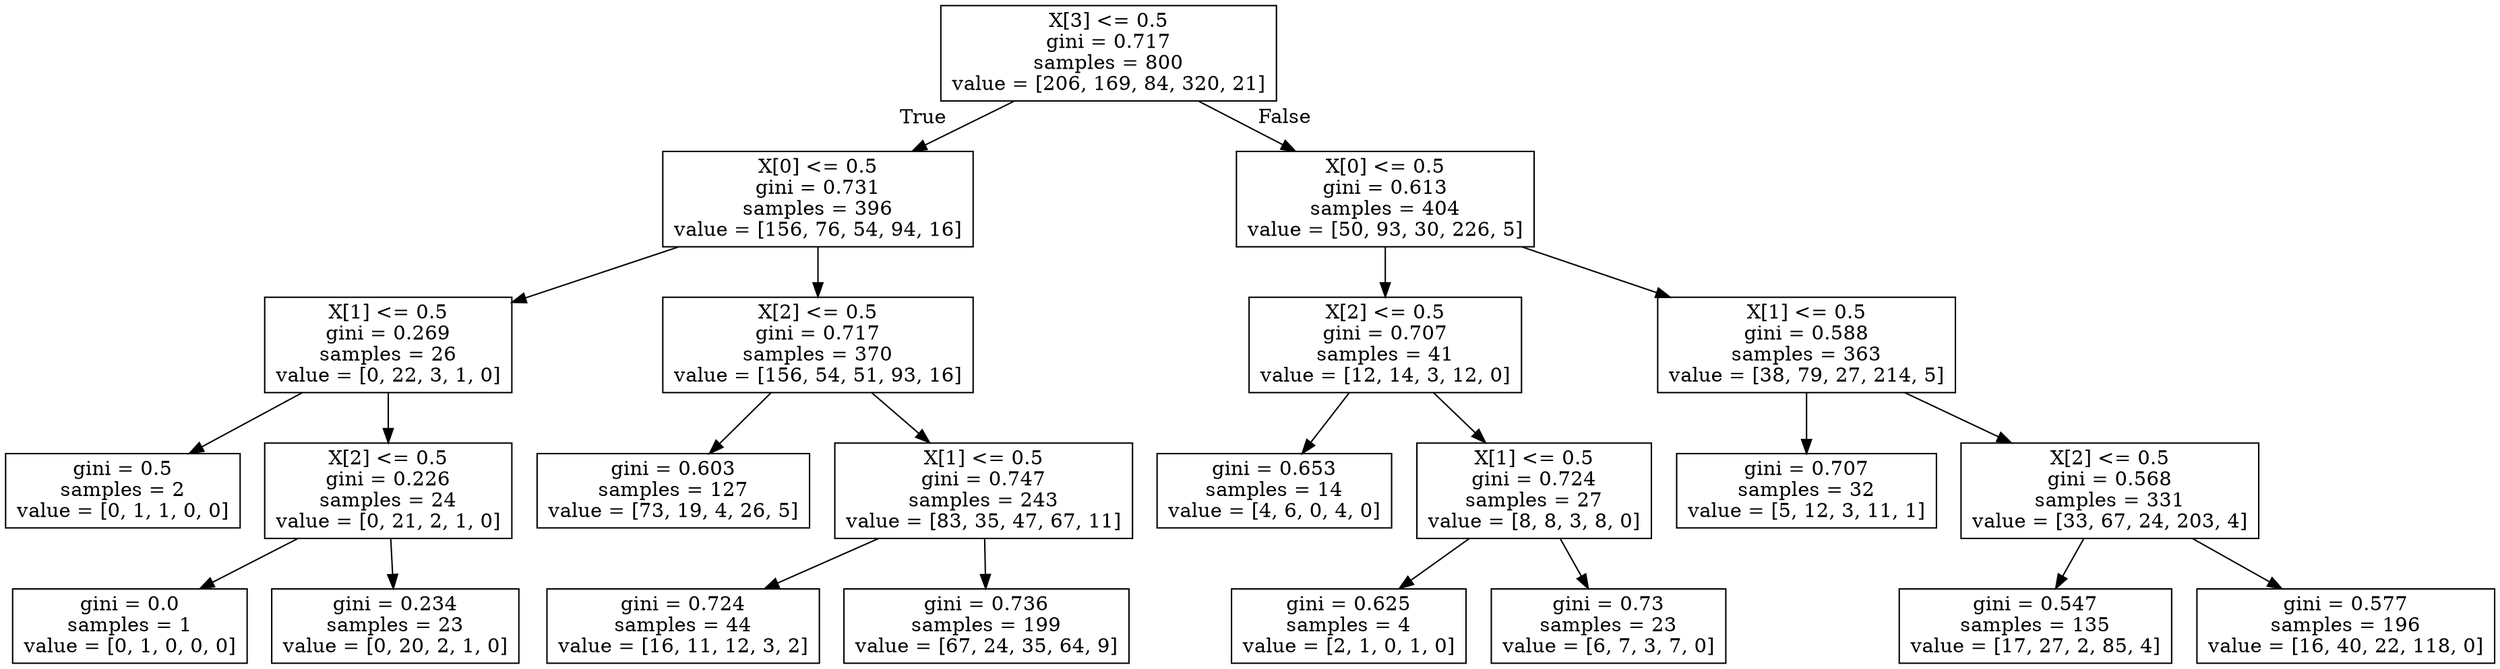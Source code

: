 digraph Tree {
node [shape=box] ;
0 [label="X[3] <= 0.5\ngini = 0.717\nsamples = 800\nvalue = [206, 169, 84, 320, 21]"] ;
1 [label="X[0] <= 0.5\ngini = 0.731\nsamples = 396\nvalue = [156, 76, 54, 94, 16]"] ;
0 -> 1 [labeldistance=2.5, labelangle=45, headlabel="True"] ;
2 [label="X[1] <= 0.5\ngini = 0.269\nsamples = 26\nvalue = [0, 22, 3, 1, 0]"] ;
1 -> 2 ;
3 [label="gini = 0.5\nsamples = 2\nvalue = [0, 1, 1, 0, 0]"] ;
2 -> 3 ;
4 [label="X[2] <= 0.5\ngini = 0.226\nsamples = 24\nvalue = [0, 21, 2, 1, 0]"] ;
2 -> 4 ;
5 [label="gini = 0.0\nsamples = 1\nvalue = [0, 1, 0, 0, 0]"] ;
4 -> 5 ;
6 [label="gini = 0.234\nsamples = 23\nvalue = [0, 20, 2, 1, 0]"] ;
4 -> 6 ;
7 [label="X[2] <= 0.5\ngini = 0.717\nsamples = 370\nvalue = [156, 54, 51, 93, 16]"] ;
1 -> 7 ;
8 [label="gini = 0.603\nsamples = 127\nvalue = [73, 19, 4, 26, 5]"] ;
7 -> 8 ;
9 [label="X[1] <= 0.5\ngini = 0.747\nsamples = 243\nvalue = [83, 35, 47, 67, 11]"] ;
7 -> 9 ;
10 [label="gini = 0.724\nsamples = 44\nvalue = [16, 11, 12, 3, 2]"] ;
9 -> 10 ;
11 [label="gini = 0.736\nsamples = 199\nvalue = [67, 24, 35, 64, 9]"] ;
9 -> 11 ;
12 [label="X[0] <= 0.5\ngini = 0.613\nsamples = 404\nvalue = [50, 93, 30, 226, 5]"] ;
0 -> 12 [labeldistance=2.5, labelangle=-45, headlabel="False"] ;
13 [label="X[2] <= 0.5\ngini = 0.707\nsamples = 41\nvalue = [12, 14, 3, 12, 0]"] ;
12 -> 13 ;
14 [label="gini = 0.653\nsamples = 14\nvalue = [4, 6, 0, 4, 0]"] ;
13 -> 14 ;
15 [label="X[1] <= 0.5\ngini = 0.724\nsamples = 27\nvalue = [8, 8, 3, 8, 0]"] ;
13 -> 15 ;
16 [label="gini = 0.625\nsamples = 4\nvalue = [2, 1, 0, 1, 0]"] ;
15 -> 16 ;
17 [label="gini = 0.73\nsamples = 23\nvalue = [6, 7, 3, 7, 0]"] ;
15 -> 17 ;
18 [label="X[1] <= 0.5\ngini = 0.588\nsamples = 363\nvalue = [38, 79, 27, 214, 5]"] ;
12 -> 18 ;
19 [label="gini = 0.707\nsamples = 32\nvalue = [5, 12, 3, 11, 1]"] ;
18 -> 19 ;
20 [label="X[2] <= 0.5\ngini = 0.568\nsamples = 331\nvalue = [33, 67, 24, 203, 4]"] ;
18 -> 20 ;
21 [label="gini = 0.547\nsamples = 135\nvalue = [17, 27, 2, 85, 4]"] ;
20 -> 21 ;
22 [label="gini = 0.577\nsamples = 196\nvalue = [16, 40, 22, 118, 0]"] ;
20 -> 22 ;
}
